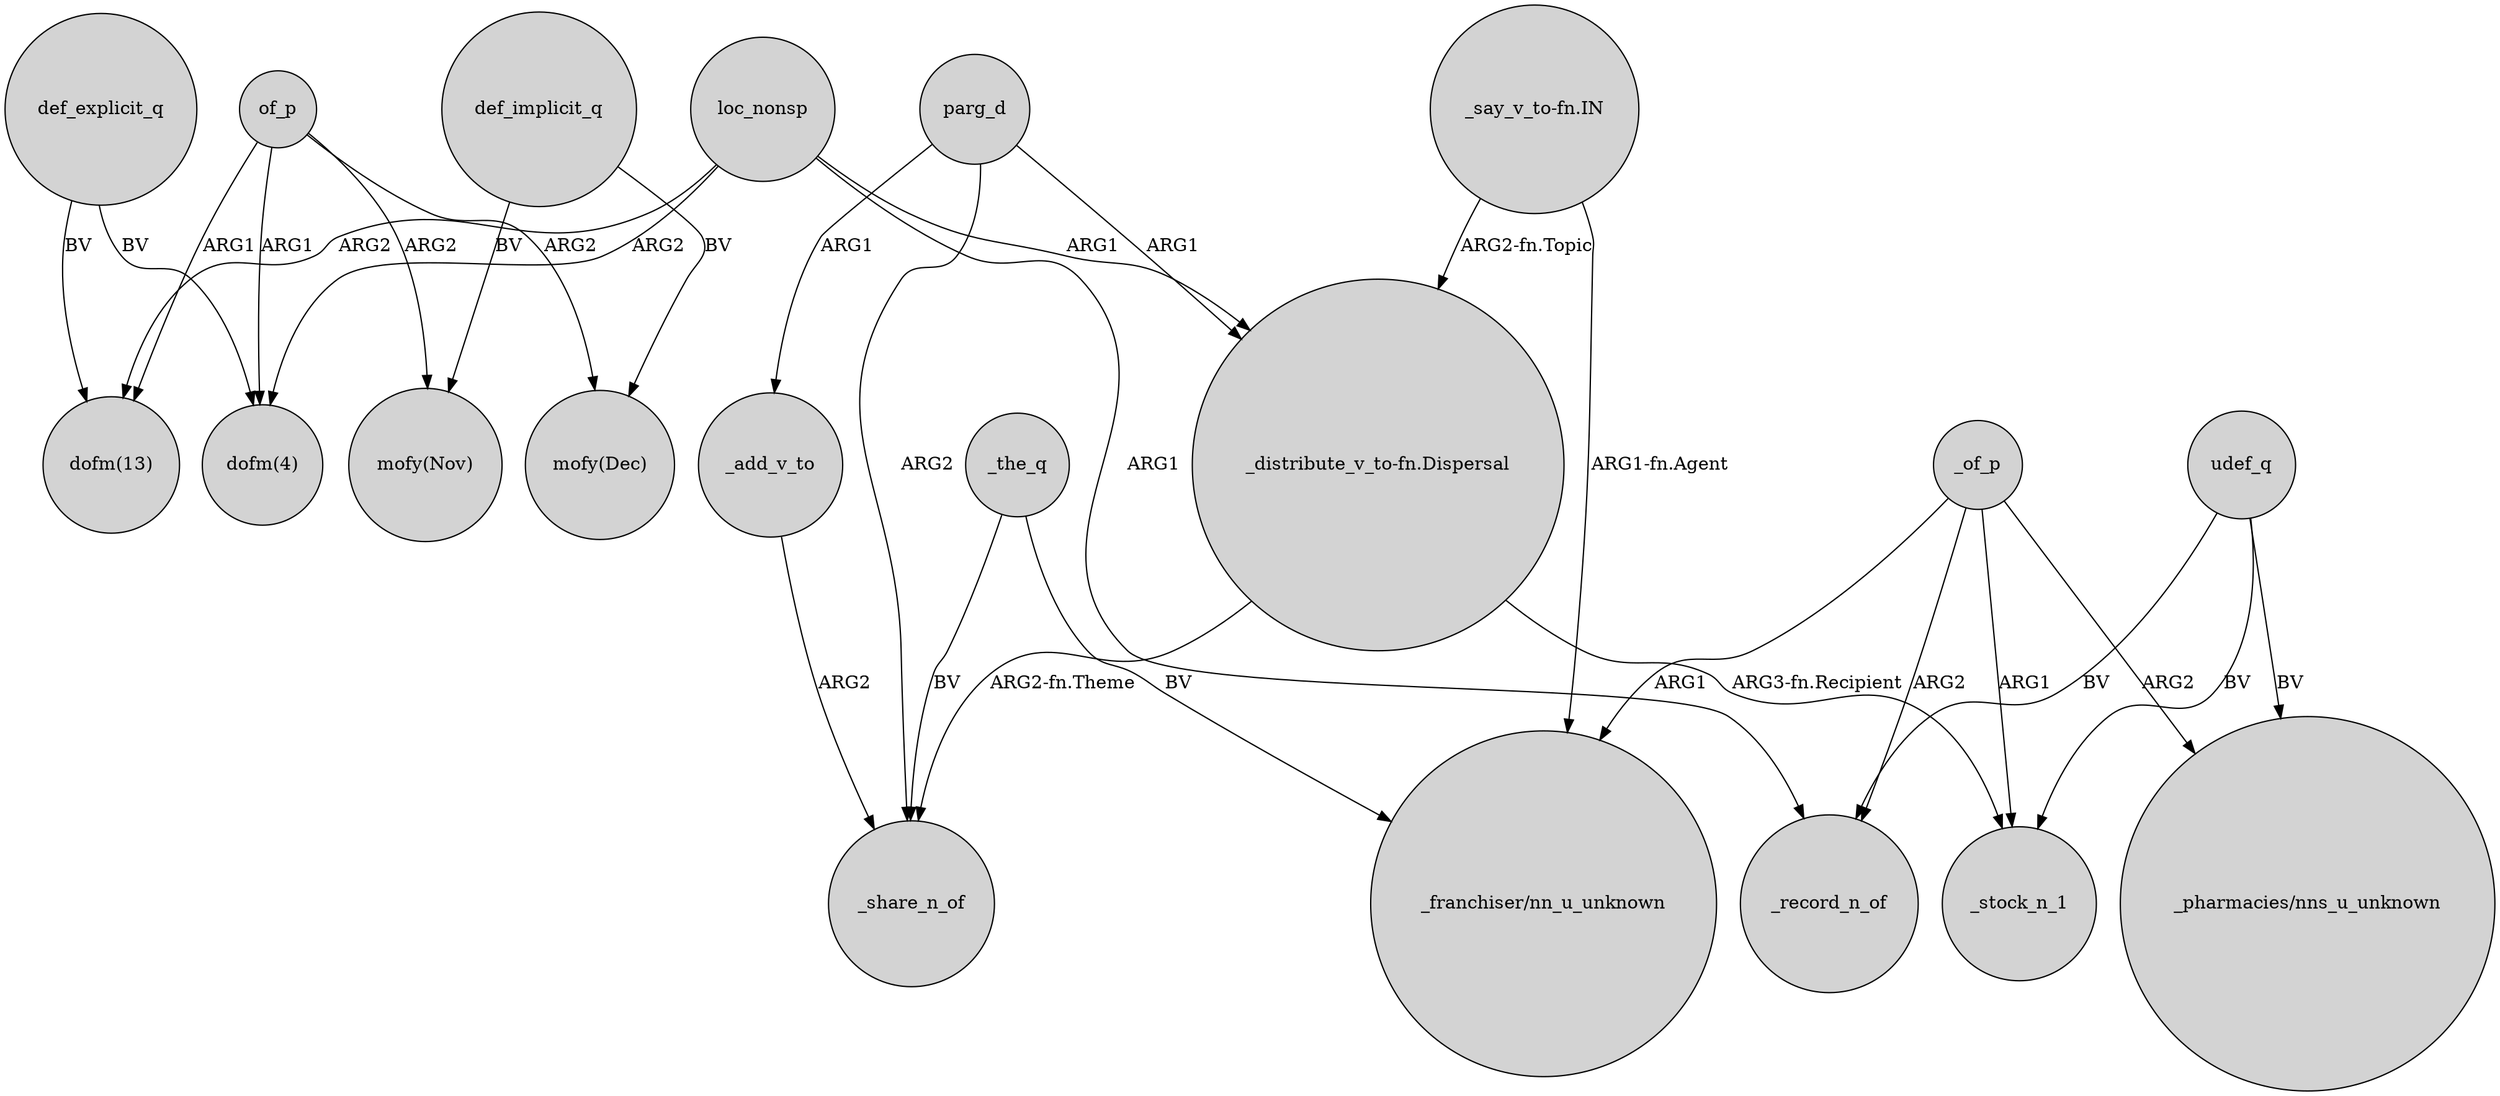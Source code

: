 digraph {
	node [shape=circle style=filled]
	of_p -> "dofm(13)" [label=ARG1]
	parg_d -> "_distribute_v_to-fn.Dispersal" [label=ARG1]
	"_say_v_to-fn.IN" -> "_franchiser/nn_u_unknown" [label="ARG1-fn.Agent"]
	parg_d -> _share_n_of [label=ARG2]
	def_explicit_q -> "dofm(4)" [label=BV]
	def_implicit_q -> "mofy(Dec)" [label=BV]
	loc_nonsp -> _record_n_of [label=ARG1]
	udef_q -> _record_n_of [label=BV]
	_the_q -> _share_n_of [label=BV]
	"_distribute_v_to-fn.Dispersal" -> _stock_n_1 [label="ARG3-fn.Recipient"]
	_of_p -> "_franchiser/nn_u_unknown" [label=ARG1]
	_the_q -> "_franchiser/nn_u_unknown" [label=BV]
	"_distribute_v_to-fn.Dispersal" -> _share_n_of [label="ARG2-fn.Theme"]
	_of_p -> "_pharmacies/nns_u_unknown" [label=ARG2]
	_of_p -> _stock_n_1 [label=ARG1]
	udef_q -> _stock_n_1 [label=BV]
	loc_nonsp -> "dofm(13)" [label=ARG2]
	"_say_v_to-fn.IN" -> "_distribute_v_to-fn.Dispersal" [label="ARG2-fn.Topic"]
	def_explicit_q -> "dofm(13)" [label=BV]
	udef_q -> "_pharmacies/nns_u_unknown" [label=BV]
	_of_p -> _record_n_of [label=ARG2]
	parg_d -> _add_v_to [label=ARG1]
	_add_v_to -> _share_n_of [label=ARG2]
	of_p -> "mofy(Nov)" [label=ARG2]
	loc_nonsp -> "dofm(4)" [label=ARG2]
	def_implicit_q -> "mofy(Nov)" [label=BV]
	of_p -> "mofy(Dec)" [label=ARG2]
	loc_nonsp -> "_distribute_v_to-fn.Dispersal" [label=ARG1]
	of_p -> "dofm(4)" [label=ARG1]
}
